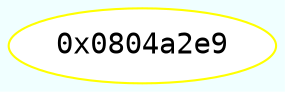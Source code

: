 digraph code {
	graph [bgcolor=azure fontsize=8 fontname="Courier" splines="ortho"];
	node [fillcolor=gray style=filled];
	edge [arrowhead="normal"];
	"0x0804a2e9" [URL="sym.add/0x0804a2e9", fillcolor="white",color="yellow", fontname="Courier",label="0x0804a2e9"]
}

